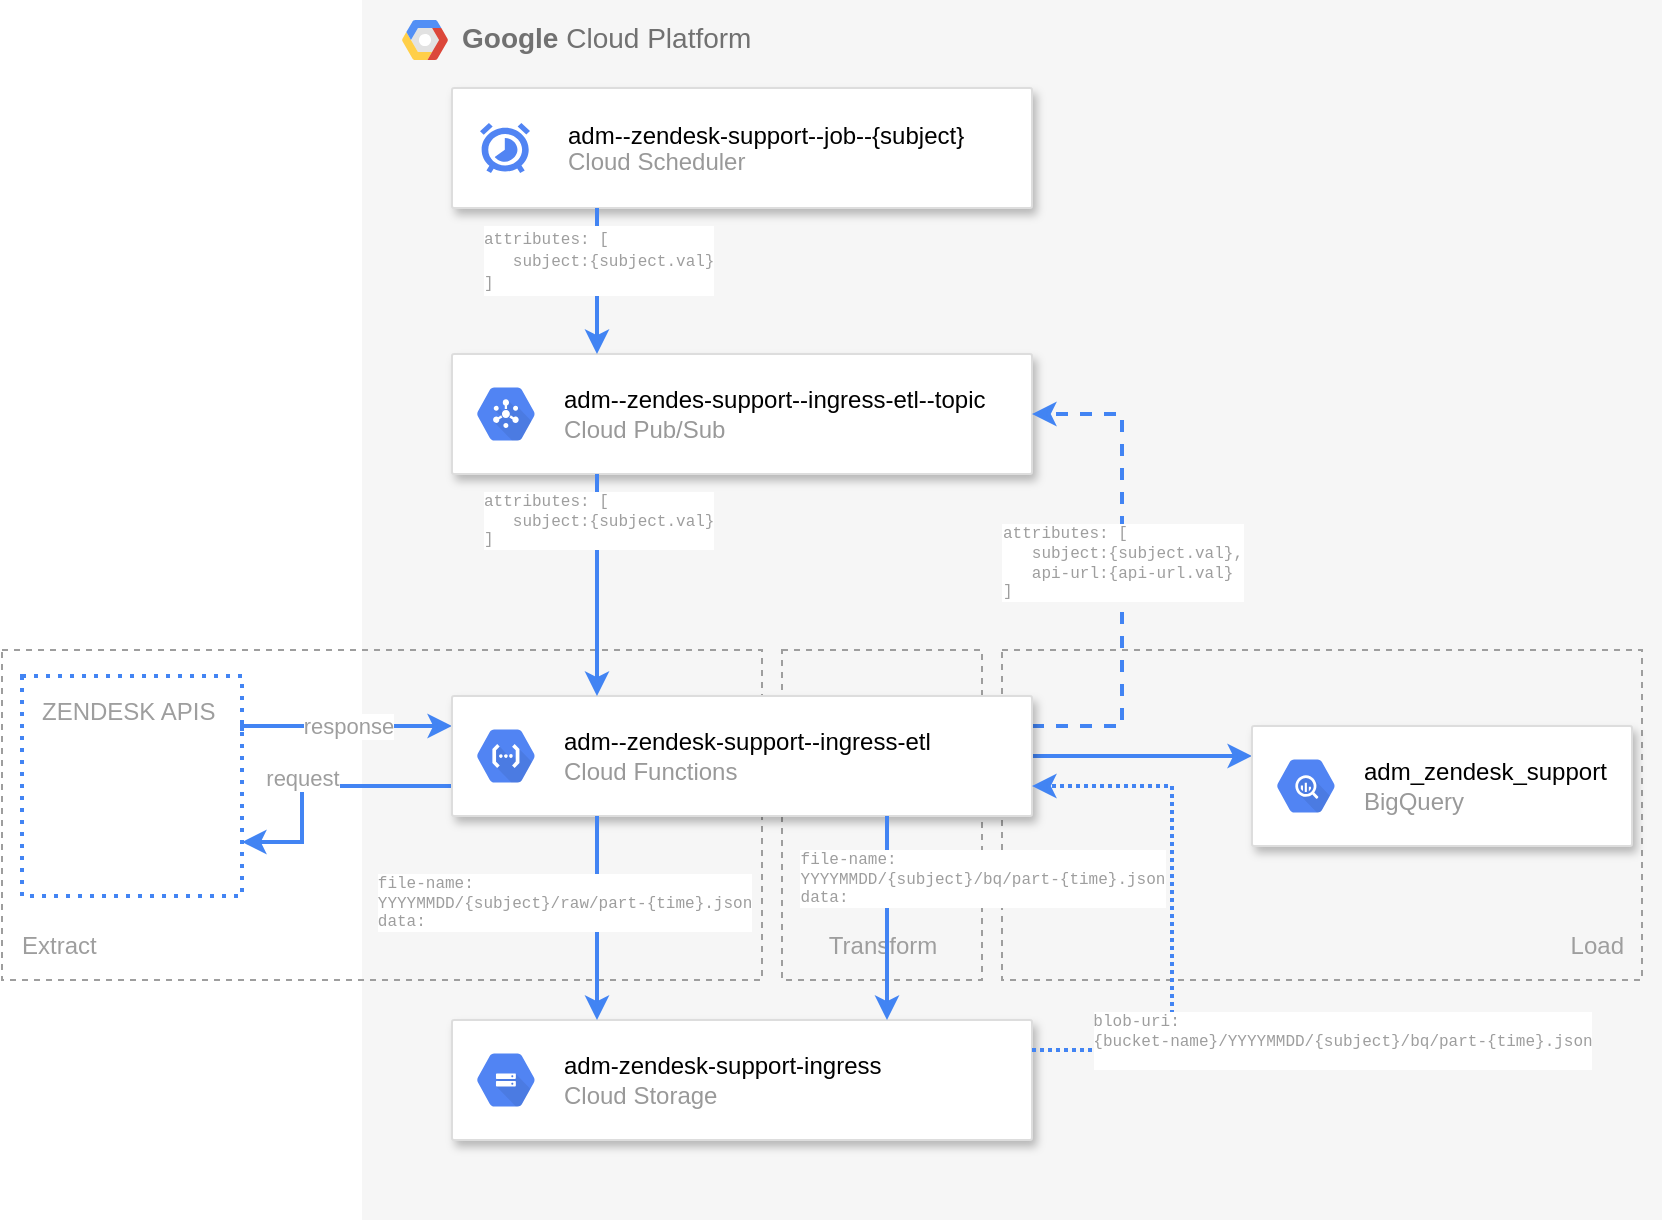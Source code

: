 <mxfile version="13.4.5" type="device" pages="2"><diagram id="Y6JYj-KcyjvKWO8DAx8X" name="infra"><mxGraphModel dx="700" dy="863" grid="1" gridSize="10" guides="1" tooltips="1" connect="1" arrows="1" fold="1" page="1" pageScale="1" pageWidth="850" pageHeight="1100" math="0" shadow="0"><root><mxCell id="BpYLHSLO18OA0jOdjE87-0"/><mxCell id="BpYLHSLO18OA0jOdjE87-1" parent="BpYLHSLO18OA0jOdjE87-0"/><mxCell id="zgk0qwzs1KP4xFR3yN3Z-55" value="&lt;b&gt;Google &lt;/b&gt;Cloud Platform" style="fillColor=#F6F6F6;strokeColor=none;shadow=0;gradientColor=none;fontSize=14;align=left;spacing=10;fontColor=#717171;9E9E9E;verticalAlign=top;spacingTop=-4;fontStyle=0;spacingLeft=40;html=1;" parent="BpYLHSLO18OA0jOdjE87-1" vertex="1"><mxGeometry x="1040" y="310" width="650" height="610" as="geometry"/></mxCell><mxCell id="zgk0qwzs1KP4xFR3yN3Z-56" value="" style="shape=mxgraph.gcp2.google_cloud_platform;fillColor=#F6F6F6;strokeColor=none;shadow=0;gradientColor=none;" parent="zgk0qwzs1KP4xFR3yN3Z-55" vertex="1"><mxGeometry width="23" height="20" relative="1" as="geometry"><mxPoint x="20" y="10" as="offset"/></mxGeometry></mxCell><mxCell id="zgk0qwzs1KP4xFR3yN3Z-58" value="&lt;font&gt;Transform&lt;/font&gt;" style="rounded=1;absoluteArcSize=1;arcSize=0;html=1;shadow=0;dashed=1;fontSize=12;align=center;verticalAlign=bottom;spacing=10;spacingTop=-4;strokeWidth=1;fillColor=none;labelPosition=center;verticalLabelPosition=middle;fontColor=#9E9E9E;strokeColor=#9E9E9E;" parent="zgk0qwzs1KP4xFR3yN3Z-55" vertex="1"><mxGeometry x="210" y="325" width="100" height="165" as="geometry"/></mxCell><mxCell id="zgk0qwzs1KP4xFR3yN3Z-59" value="&lt;font color=&quot;#9e9e9e&quot;&gt;Load&lt;/font&gt;" style="rounded=1;absoluteArcSize=1;arcSize=0;html=1;shadow=0;dashed=1;fontSize=12;align=right;verticalAlign=bottom;spacing=10;spacingTop=-4;strokeWidth=1;fillColor=none;labelPosition=center;verticalLabelPosition=middle;strokeColor=#9E9E9E;" parent="zgk0qwzs1KP4xFR3yN3Z-55" vertex="1"><mxGeometry x="320" y="325" width="320" height="165" as="geometry"/></mxCell><mxCell id="zgk0qwzs1KP4xFR3yN3Z-57" value="&lt;font color=&quot;#9e9e9e&quot;&gt;Extract&lt;/font&gt;" style="rounded=1;absoluteArcSize=1;arcSize=0;html=1;shadow=0;dashed=1;fontSize=12;align=left;verticalAlign=bottom;spacing=10;spacingTop=-4;strokeWidth=1;fillColor=none;labelPosition=center;verticalLabelPosition=middle;strokeColor=#9E9E9E;" parent="BpYLHSLO18OA0jOdjE87-1" vertex="1"><mxGeometry x="860" y="635" width="380" height="165" as="geometry"/></mxCell><mxCell id="zgk0qwzs1KP4xFR3yN3Z-48" value="ZENDESK APIS" style="rounded=1;absoluteArcSize=1;arcSize=0;html=1;strokeColor=#4284F3;gradientColor=none;shadow=0;dashed=1;fontSize=12;fontColor=#9E9E9E;align=left;verticalAlign=top;spacing=10;spacingTop=-4;fillColor=none;dashPattern=1 2;strokeWidth=2;" parent="BpYLHSLO18OA0jOdjE87-1" vertex="1"><mxGeometry x="870" y="648" width="110" height="110" as="geometry"/></mxCell><mxCell id="zgk0qwzs1KP4xFR3yN3Z-49" value="" style="shape=image;imageAspect=0;aspect=fixed;verticalLabelPosition=bottom;verticalAlign=top;image=https://cdn4.iconfinder.com/data/icons/logos-brands-5/24/zendesk-512.png;" parent="BpYLHSLO18OA0jOdjE87-1" vertex="1"><mxGeometry x="890" y="679" width="70" height="70" as="geometry"/></mxCell><mxCell id="zgk0qwzs1KP4xFR3yN3Z-51" style="edgeStyle=orthogonalEdgeStyle;rounded=0;orthogonalLoop=1;jettySize=auto;html=1;strokeColor=#4284F3;strokeWidth=2;fontColor=#9E9E9E;exitX=0;exitY=0.75;exitDx=0;exitDy=0;" parent="BpYLHSLO18OA0jOdjE87-1" source="zgk0qwzs1KP4xFR3yN3Z-21" target="zgk0qwzs1KP4xFR3yN3Z-48" edge="1"><mxGeometry relative="1" as="geometry"><mxPoint x="485" y="227" as="sourcePoint"/><mxPoint x="377" y="227.5" as="targetPoint"/><Array as="points"><mxPoint x="1010" y="703"/><mxPoint x="1010" y="731"/></Array></mxGeometry></mxCell><mxCell id="zgk0qwzs1KP4xFR3yN3Z-52" value="request" style="edgeLabel;html=1;align=center;verticalAlign=middle;resizable=0;points=[];fontColor=#9E9E9E;" parent="zgk0qwzs1KP4xFR3yN3Z-51" vertex="1" connectable="0"><mxGeometry x="0.323" y="-1" relative="1" as="geometry"><mxPoint x="1" y="-16.83" as="offset"/></mxGeometry></mxCell><mxCell id="zgk0qwzs1KP4xFR3yN3Z-53" style="edgeStyle=orthogonalEdgeStyle;rounded=0;orthogonalLoop=1;jettySize=auto;html=1;entryX=0;entryY=0.25;entryDx=0;entryDy=0;strokeColor=#4284F3;strokeWidth=2;fontColor=#9E9E9E;exitX=1;exitY=0.25;exitDx=0;exitDy=0;" parent="BpYLHSLO18OA0jOdjE87-1" source="zgk0qwzs1KP4xFR3yN3Z-48" target="zgk0qwzs1KP4xFR3yN3Z-21" edge="1"><mxGeometry relative="1" as="geometry"><mxPoint x="965" y="570" as="sourcePoint"/><mxPoint x="925" y="740.5" as="targetPoint"/><Array as="points"><mxPoint x="980" y="673"/></Array></mxGeometry></mxCell><mxCell id="zgk0qwzs1KP4xFR3yN3Z-54" value="response" style="edgeLabel;html=1;align=center;verticalAlign=middle;resizable=0;points=[];fontColor=#9E9E9E;" parent="zgk0qwzs1KP4xFR3yN3Z-53" vertex="1" connectable="0"><mxGeometry x="0.323" y="-1" relative="1" as="geometry"><mxPoint x="-15.5" y="-1" as="offset"/></mxGeometry></mxCell><mxCell id="zgk0qwzs1KP4xFR3yN3Z-12" value="" style="strokeColor=#dddddd;shadow=1;strokeWidth=1;rounded=1;absoluteArcSize=1;arcSize=2;align=left;" parent="BpYLHSLO18OA0jOdjE87-1" vertex="1"><mxGeometry x="1085" y="487" width="290" height="60" as="geometry"/></mxCell><mxCell id="zgk0qwzs1KP4xFR3yN3Z-13" value="&lt;font color=&quot;#000000&quot;&gt;adm--zendes-support--&lt;/font&gt;&lt;font color=&quot;#000000&quot;&gt;ingress-etl--&lt;/font&gt;&lt;font color=&quot;#000000&quot;&gt;topic&lt;/font&gt;&lt;br&gt;Cloud Pub/Sub" style="dashed=0;connectable=0;html=1;fillColor=#5184F3;strokeColor=none;shape=mxgraph.gcp2.hexIcon;prIcon=cloud_pubsub;part=1;labelPosition=right;verticalLabelPosition=middle;align=left;verticalAlign=middle;spacingLeft=5;fontColor=#999999;fontSize=12;" parent="zgk0qwzs1KP4xFR3yN3Z-12" vertex="1"><mxGeometry y="0.5" width="44" height="39" relative="1" as="geometry"><mxPoint x="5" y="-19.5" as="offset"/></mxGeometry></mxCell><mxCell id="zgk0qwzs1KP4xFR3yN3Z-14" value="" style="strokeColor=#dddddd;shadow=1;strokeWidth=1;rounded=1;absoluteArcSize=1;arcSize=2;align=left;" parent="BpYLHSLO18OA0jOdjE87-1" vertex="1"><mxGeometry x="1085" y="354" width="290" height="60" as="geometry"/></mxCell><mxCell id="zgk0qwzs1KP4xFR3yN3Z-0" value="" style="html=1;fillColor=#5184F3;strokeColor=none;verticalAlign=top;labelPosition=center;verticalLabelPosition=bottom;align=center;fontSize=11;fontStyle=1;fontColor=#999999;shape=mxgraph.gcp2.cloud_scheduler" parent="BpYLHSLO18OA0jOdjE87-1" vertex="1"><mxGeometry x="1099" y="371.5" width="25" height="25" as="geometry"/></mxCell><mxCell id="zgk0qwzs1KP4xFR3yN3Z-4" value="adm--zendesk-support--job--{subject}" style="text;whiteSpace=wrap;html=1;labelPosition=center;verticalLabelPosition=middle;align=left;verticalAlign=middle;" parent="BpYLHSLO18OA0jOdjE87-1" vertex="1"><mxGeometry x="1141" y="371.5" width="214" height="12" as="geometry"/></mxCell><mxCell id="zgk0qwzs1KP4xFR3yN3Z-5" value="&lt;span style=&quot;color: rgb(153, 153, 153); font-family: helvetica; font-size: 12px; font-style: normal; font-weight: 400; letter-spacing: normal; text-indent: 0px; text-transform: none; word-spacing: 0px; display: inline; float: none;&quot;&gt;Cloud Scheduler&lt;/span&gt;" style="text;whiteSpace=wrap;html=1;align=left;labelPosition=center;verticalLabelPosition=middle;verticalAlign=middle;horizontal=1;" parent="BpYLHSLO18OA0jOdjE87-1" vertex="1"><mxGeometry x="1141" y="384.5" width="150" height="12" as="geometry"/></mxCell><mxCell id="zgk0qwzs1KP4xFR3yN3Z-40" style="edgeStyle=orthogonalEdgeStyle;rounded=0;orthogonalLoop=1;jettySize=auto;html=1;entryX=0;entryY=0.25;entryDx=0;entryDy=0;strokeWidth=2;strokeColor=#4284F3;" parent="BpYLHSLO18OA0jOdjE87-1" source="zgk0qwzs1KP4xFR3yN3Z-21" target="zgk0qwzs1KP4xFR3yN3Z-24" edge="1"><mxGeometry relative="1" as="geometry"/></mxCell><mxCell id="zgk0qwzs1KP4xFR3yN3Z-45" style="edgeStyle=orthogonalEdgeStyle;rounded=0;orthogonalLoop=1;jettySize=auto;html=1;exitX=1;exitY=0.25;exitDx=0;exitDy=0;entryX=1;entryY=0.5;entryDx=0;entryDy=0;dashed=1;strokeColor=#4284F3;strokeWidth=2;" parent="BpYLHSLO18OA0jOdjE87-1" source="zgk0qwzs1KP4xFR3yN3Z-21" target="zgk0qwzs1KP4xFR3yN3Z-12" edge="1"><mxGeometry relative="1" as="geometry"><Array as="points"><mxPoint x="1420" y="673"/><mxPoint x="1420" y="517"/></Array></mxGeometry></mxCell><mxCell id="zgk0qwzs1KP4xFR3yN3Z-47" value="&lt;div style=&quot;color: rgb(158 , 158 , 158) ; font-size: 8px ; text-align: left&quot;&gt;&lt;span style=&quot;font-family: &amp;#34;courier new&amp;#34;&quot;&gt;attributes: [&lt;/span&gt;&lt;br style=&quot;font-family: &amp;#34;courier new&amp;#34;&quot;&gt;&lt;div style=&quot;font-family: &amp;#34;courier new&amp;#34;&quot;&gt;&amp;nbsp; &amp;nbsp;subject:{subject.val},&lt;/div&gt;&lt;div style=&quot;font-family: &amp;#34;courier new&amp;#34;&quot;&gt;&amp;nbsp; &amp;nbsp;api-url:{api-url.val}&lt;/div&gt;&lt;div style=&quot;font-family: &amp;#34;courier new&amp;#34;&quot;&gt;]&lt;br&gt;&lt;/div&gt;&lt;/div&gt;" style="edgeLabel;html=1;align=center;verticalAlign=middle;resizable=0;points=[];" parent="zgk0qwzs1KP4xFR3yN3Z-45" vertex="1" connectable="0"><mxGeometry x="-0.239" y="38" relative="1" as="geometry"><mxPoint x="38" y="-33.29" as="offset"/></mxGeometry></mxCell><mxCell id="zgk0qwzs1KP4xFR3yN3Z-21" value="" style="strokeColor=#dddddd;shadow=1;strokeWidth=1;rounded=1;absoluteArcSize=1;arcSize=2;" parent="BpYLHSLO18OA0jOdjE87-1" vertex="1"><mxGeometry x="1085" y="658" width="290" height="60" as="geometry"/></mxCell><mxCell id="zgk0qwzs1KP4xFR3yN3Z-22" value="&lt;font color=&quot;#000000&quot;&gt;adm--zendesk-support--ingress-etl&lt;/font&gt;&lt;br&gt;Cloud Functions" style="dashed=0;connectable=0;html=1;fillColor=#5184F3;strokeColor=none;shape=mxgraph.gcp2.hexIcon;prIcon=cloud_functions;part=1;labelPosition=right;verticalLabelPosition=middle;align=left;verticalAlign=middle;spacingLeft=5;fontColor=#999999;fontSize=12;" parent="zgk0qwzs1KP4xFR3yN3Z-21" vertex="1"><mxGeometry y="0.5" width="44" height="39" relative="1" as="geometry"><mxPoint x="5" y="-19.5" as="offset"/></mxGeometry></mxCell><mxCell id="zgk0qwzs1KP4xFR3yN3Z-24" value="" style="strokeColor=#dddddd;shadow=1;strokeWidth=1;rounded=1;absoluteArcSize=1;arcSize=2;align=left;" parent="BpYLHSLO18OA0jOdjE87-1" vertex="1"><mxGeometry x="1485" y="673" width="190" height="60" as="geometry"/></mxCell><mxCell id="zgk0qwzs1KP4xFR3yN3Z-25" value="&lt;font color=&quot;#000000&quot;&gt;adm_zendesk_support&lt;/font&gt;&lt;br&gt;BigQuery" style="dashed=0;connectable=0;html=1;fillColor=#5184F3;strokeColor=none;shape=mxgraph.gcp2.hexIcon;prIcon=bigquery;part=1;labelPosition=right;verticalLabelPosition=middle;align=left;verticalAlign=middle;spacingLeft=5;fontColor=#999999;fontSize=12;" parent="zgk0qwzs1KP4xFR3yN3Z-24" vertex="1"><mxGeometry y="0.5" width="44" height="39" relative="1" as="geometry"><mxPoint x="5" y="-19.5" as="offset"/></mxGeometry></mxCell><mxCell id="zgk0qwzs1KP4xFR3yN3Z-26" style="edgeStyle=orthogonalEdgeStyle;rounded=0;orthogonalLoop=1;jettySize=auto;html=1;strokeColor=#4284F3;strokeWidth=2;fontColor=#9E9E9E;exitX=0.25;exitY=1;exitDx=0;exitDy=0;entryX=0.25;entryY=0;entryDx=0;entryDy=0;" parent="BpYLHSLO18OA0jOdjE87-1" source="zgk0qwzs1KP4xFR3yN3Z-14" target="zgk0qwzs1KP4xFR3yN3Z-12" edge="1"><mxGeometry relative="1" as="geometry"><mxPoint x="1267" y="165" as="sourcePoint"/><mxPoint x="1195" y="290" as="targetPoint"/></mxGeometry></mxCell><mxCell id="zgk0qwzs1KP4xFR3yN3Z-27" value="&lt;font style=&quot;font-size: 8px&quot;&gt;attributes: [&lt;br&gt;&lt;/font&gt;&lt;div style=&quot;font-size: 8px&quot;&gt;&lt;font style=&quot;font-size: 8px&quot;&gt;&amp;nbsp; &amp;nbsp;subject:{subject.val}&lt;/font&gt;&lt;/div&gt;&lt;font style=&quot;font-size: 8px&quot;&gt;]&lt;/font&gt;" style="edgeLabel;html=1;align=left;verticalAlign=middle;resizable=0;points=[];fontColor=#9E9E9E;fontFamily=Courier New;" parent="zgk0qwzs1KP4xFR3yN3Z-26" vertex="1" connectable="0"><mxGeometry x="0.332" y="2" relative="1" as="geometry"><mxPoint x="-60.5" y="-22.33" as="offset"/></mxGeometry></mxCell><mxCell id="zgk0qwzs1KP4xFR3yN3Z-28" style="edgeStyle=orthogonalEdgeStyle;rounded=0;orthogonalLoop=1;jettySize=auto;html=1;strokeColor=#4284F3;strokeWidth=2;fontColor=#9E9E9E;exitX=0.25;exitY=1;exitDx=0;exitDy=0;entryX=0.25;entryY=0;entryDx=0;entryDy=0;" parent="BpYLHSLO18OA0jOdjE87-1" source="zgk0qwzs1KP4xFR3yN3Z-12" target="zgk0qwzs1KP4xFR3yN3Z-21" edge="1"><mxGeometry relative="1" as="geometry"><mxPoint x="1167.5" y="465" as="sourcePoint"/><mxPoint x="1167.5" y="525" as="targetPoint"/><Array as="points"><mxPoint x="1158" y="585"/><mxPoint x="1158" y="585"/></Array></mxGeometry></mxCell><mxCell id="zgk0qwzs1KP4xFR3yN3Z-29" value="&lt;span style=&quot;font-family: &amp;#34;courier new&amp;#34; ; font-size: 8px&quot;&gt;attributes: [&lt;/span&gt;&lt;br style=&quot;font-family: &amp;#34;courier new&amp;#34; ; font-size: 8px&quot;&gt;&lt;div style=&quot;font-family: &amp;#34;courier new&amp;#34; ; font-size: 8px&quot;&gt;&amp;nbsp; &amp;nbsp;subject:{subject.val}&lt;/div&gt;&lt;span style=&quot;font-family: &amp;#34;courier new&amp;#34; ; font-size: 8px&quot;&gt;]&lt;/span&gt;" style="edgeLabel;html=1;align=left;verticalAlign=middle;resizable=0;points=[];fontColor=#9E9E9E;fontSize=8;" parent="zgk0qwzs1KP4xFR3yN3Z-28" vertex="1" connectable="0"><mxGeometry x="0.332" y="2" relative="1" as="geometry"><mxPoint x="-60.5" y="-51.17" as="offset"/></mxGeometry></mxCell><mxCell id="zgk0qwzs1KP4xFR3yN3Z-30" value="" style="strokeColor=#dddddd;shadow=1;strokeWidth=1;rounded=1;absoluteArcSize=1;arcSize=2;align=left;" parent="BpYLHSLO18OA0jOdjE87-1" vertex="1"><mxGeometry x="1085" y="820" width="290" height="60" as="geometry"/></mxCell><mxCell id="zgk0qwzs1KP4xFR3yN3Z-31" value="&lt;font color=&quot;#000000&quot;&gt;adm-zendesk-support-ingress&lt;/font&gt;&lt;br&gt;Cloud Storage" style="dashed=0;connectable=0;html=1;fillColor=#5184F3;strokeColor=none;shape=mxgraph.gcp2.hexIcon;prIcon=cloud_storage;part=1;labelPosition=right;verticalLabelPosition=middle;align=left;verticalAlign=middle;spacingLeft=5;fontColor=#999999;fontSize=12;" parent="zgk0qwzs1KP4xFR3yN3Z-30" vertex="1"><mxGeometry y="0.5" width="44" height="39" relative="1" as="geometry"><mxPoint x="5" y="-19.5" as="offset"/></mxGeometry></mxCell><mxCell id="zgk0qwzs1KP4xFR3yN3Z-33" style="edgeStyle=orthogonalEdgeStyle;rounded=0;orthogonalLoop=1;jettySize=auto;html=1;strokeColor=#4284F3;strokeWidth=2;fontColor=#9E9E9E;exitX=0.25;exitY=1;exitDx=0;exitDy=0;entryX=0.25;entryY=0;entryDx=0;entryDy=0;" parent="BpYLHSLO18OA0jOdjE87-1" source="zgk0qwzs1KP4xFR3yN3Z-21" target="zgk0qwzs1KP4xFR3yN3Z-30" edge="1"><mxGeometry relative="1" as="geometry"><mxPoint x="1167.5" y="738" as="sourcePoint"/><mxPoint x="1167.5" y="788" as="targetPoint"/><Array as="points"><mxPoint x="1158" y="738"/><mxPoint x="1158" y="738"/></Array></mxGeometry></mxCell><mxCell id="zgk0qwzs1KP4xFR3yN3Z-34" value="&lt;div style=&quot;text-align: left ; font-size: 8px&quot;&gt;&lt;font face=&quot;courier new&quot; style=&quot;font-size: 8px&quot;&gt;file-name:&amp;nbsp;&lt;/font&gt;&lt;/div&gt;&lt;div style=&quot;text-align: left ; font-size: 8px&quot;&gt;&lt;font face=&quot;courier new&quot; style=&quot;font-size: 8px&quot;&gt;YYYYMMDD/{subject}/raw/part-{time}.json&lt;br style=&quot;font-size: 8px&quot;&gt;data:&lt;/font&gt;&lt;/div&gt;" style="edgeLabel;html=1;align=center;verticalAlign=middle;resizable=0;points=[];fontColor=#9E9E9E;fontSize=8;" parent="zgk0qwzs1KP4xFR3yN3Z-33" vertex="1" connectable="0"><mxGeometry x="0.332" y="2" relative="1" as="geometry"><mxPoint x="-18.51" y="-24.86" as="offset"/></mxGeometry></mxCell><mxCell id="zgk0qwzs1KP4xFR3yN3Z-35" style="edgeStyle=orthogonalEdgeStyle;rounded=0;orthogonalLoop=1;jettySize=auto;html=1;strokeColor=#4284F3;strokeWidth=2;fontColor=#9E9E9E;exitX=0.75;exitY=1;exitDx=0;exitDy=0;entryX=0.75;entryY=0;entryDx=0;entryDy=0;" parent="BpYLHSLO18OA0jOdjE87-1" source="zgk0qwzs1KP4xFR3yN3Z-21" target="zgk0qwzs1KP4xFR3yN3Z-30" edge="1"><mxGeometry relative="1" as="geometry"><mxPoint x="1167.5" y="728" as="sourcePoint"/><mxPoint x="1167.5" y="798" as="targetPoint"/><Array as="points"><mxPoint x="1303" y="748"/><mxPoint x="1303" y="748"/></Array></mxGeometry></mxCell><mxCell id="zgk0qwzs1KP4xFR3yN3Z-36" value="&lt;div style=&quot;font-size: 8px ; text-align: left&quot;&gt;&lt;font face=&quot;courier new&quot;&gt;file-name:&amp;nbsp;&lt;/font&gt;&lt;/div&gt;&lt;div style=&quot;font-size: 8px ; text-align: left&quot;&gt;&lt;font face=&quot;courier new&quot;&gt;YYYYMMDD/{subject}/bq/part-{&lt;/font&gt;&lt;span style=&quot;font-family: &amp;#34;courier new&amp;#34;&quot;&gt;time&lt;/span&gt;&lt;font face=&quot;courier new&quot;&gt;}.json&lt;br&gt;data:&lt;/font&gt;&lt;/div&gt;" style="edgeLabel;html=1;align=center;verticalAlign=middle;resizable=0;points=[];fontColor=#9E9E9E;" parent="zgk0qwzs1KP4xFR3yN3Z-35" vertex="1" connectable="0"><mxGeometry x="0.332" y="2" relative="1" as="geometry"><mxPoint x="45.5" y="-37.33" as="offset"/></mxGeometry></mxCell><mxCell id="zgk0qwzs1KP4xFR3yN3Z-38" style="edgeStyle=orthogonalEdgeStyle;rounded=0;orthogonalLoop=1;jettySize=auto;html=1;strokeColor=#4284F3;strokeWidth=2;fontColor=#9E9E9E;exitX=1;exitY=0.25;exitDx=0;exitDy=0;entryX=1;entryY=0.75;entryDx=0;entryDy=0;dashed=1;dashPattern=1 1;" parent="BpYLHSLO18OA0jOdjE87-1" source="zgk0qwzs1KP4xFR3yN3Z-30" target="zgk0qwzs1KP4xFR3yN3Z-21" edge="1"><mxGeometry relative="1" as="geometry"><mxPoint x="1312.5" y="728" as="sourcePoint"/><mxPoint x="1312.5" y="798" as="targetPoint"/><Array as="points"><mxPoint x="1445" y="835"/><mxPoint x="1445" y="703"/></Array></mxGeometry></mxCell><mxCell id="zgk0qwzs1KP4xFR3yN3Z-39" value="&lt;div style=&quot;font-size: 8px ; text-align: left&quot;&gt;&lt;font face=&quot;courier new&quot;&gt;blob-uri:&amp;nbsp;&lt;/font&gt;&lt;/div&gt;&lt;div style=&quot;font-size: 8px ; text-align: left&quot;&gt;&lt;font face=&quot;courier new&quot;&gt;{bucket-name}/YYYYMMDD/{subject}/bq/part-{&lt;/font&gt;&lt;span style=&quot;font-family: &amp;#34;courier new&amp;#34;&quot;&gt;time&lt;/span&gt;&lt;font face=&quot;courier new&quot;&gt;}.json&lt;br&gt;&lt;br&gt;&lt;/font&gt;&lt;/div&gt;" style="edgeLabel;html=1;align=center;verticalAlign=middle;resizable=0;points=[];fontColor=#9E9E9E;" parent="zgk0qwzs1KP4xFR3yN3Z-38" vertex="1" connectable="0"><mxGeometry x="0.332" y="2" relative="1" as="geometry"><mxPoint x="87" y="105.83" as="offset"/></mxGeometry></mxCell></root></mxGraphModel></diagram><diagram id="FVuZC75MPBwgSCcJwdgc" name="db"><mxGraphModel dx="1886" dy="919" grid="1" gridSize="10" guides="1" tooltips="1" connect="1" arrows="1" fold="1" page="1" pageScale="1" pageWidth="827" pageHeight="1169" math="0" shadow="0"><root><mxCell id="l6afPw_tP0CsFt0xf89k-0"/><mxCell id="l6afPw_tP0CsFt0xf89k-1" parent="l6afPw_tP0CsFt0xf89k-0"/><mxCell id="vAvGV01gS5tR31u1nDKU-0" value="" style="edgeStyle=entityRelationEdgeStyle;endArrow=ERzeroToMany;startArrow=ERone;endFill=1;startFill=0;" edge="1" parent="l6afPw_tP0CsFt0xf89k-1" source="vAvGV01gS5tR31u1nDKU-99" target="vAvGV01gS5tR31u1nDKU-46"><mxGeometry width="100" height="100" relative="1" as="geometry"><mxPoint x="1000" y="-255" as="sourcePoint"/><mxPoint x="1110" y="95" as="targetPoint"/></mxGeometry></mxCell><mxCell id="vAvGV01gS5tR31u1nDKU-1" value="" style="edgeStyle=entityRelationEdgeStyle;endArrow=ERzeroToMany;startArrow=ERone;endFill=1;startFill=0;" edge="1" parent="l6afPw_tP0CsFt0xf89k-1" source="vAvGV01gS5tR31u1nDKU-63" target="vAvGV01gS5tR31u1nDKU-52"><mxGeometry width="100" height="100" relative="1" as="geometry"><mxPoint x="720" y="265" as="sourcePoint"/><mxPoint x="510" y="520" as="targetPoint"/></mxGeometry></mxCell><mxCell id="vAvGV01gS5tR31u1nDKU-2" value="" style="edgeStyle=entityRelationEdgeStyle;endArrow=ERzeroToMany;startArrow=ERone;endFill=1;startFill=0;" edge="1" parent="l6afPw_tP0CsFt0xf89k-1" source="vAvGV01gS5tR31u1nDKU-83" target="vAvGV01gS5tR31u1nDKU-39"><mxGeometry width="100" height="100" relative="1" as="geometry"><mxPoint x="310" y="445" as="sourcePoint"/><mxPoint x="370" y="530" as="targetPoint"/></mxGeometry></mxCell><mxCell id="vAvGV01gS5tR31u1nDKU-3" value="" style="edgeStyle=entityRelationEdgeStyle;endArrow=ERzeroToMany;startArrow=ERone;endFill=1;startFill=0;" edge="1" parent="l6afPw_tP0CsFt0xf89k-1" source="vAvGV01gS5tR31u1nDKU-63" target="vAvGV01gS5tR31u1nDKU-30"><mxGeometry width="100" height="100" relative="1" as="geometry"><mxPoint x="840" y="35" as="sourcePoint"/><mxPoint x="780" y="95" as="targetPoint"/></mxGeometry></mxCell><mxCell id="vAvGV01gS5tR31u1nDKU-61" value="" style="edgeStyle=entityRelationEdgeStyle;endArrow=ERzeroToMany;startArrow=ERone;endFill=1;startFill=0;" edge="1" parent="l6afPw_tP0CsFt0xf89k-1" source="vAvGV01gS5tR31u1nDKU-63" target="vAvGV01gS5tR31u1nDKU-11"><mxGeometry width="100" height="100" relative="1" as="geometry"><mxPoint x="745" y="595" as="sourcePoint"/><mxPoint x="685" y="595" as="targetPoint"/></mxGeometry></mxCell><mxCell id="vAvGV01gS5tR31u1nDKU-78" value="" style="edgeStyle=entityRelationEdgeStyle;endArrow=ERzeroToMany;startArrow=ERone;endFill=1;startFill=0;" edge="1" parent="l6afPw_tP0CsFt0xf89k-1" source="vAvGV01gS5tR31u1nDKU-63" target="vAvGV01gS5tR31u1nDKU-14"><mxGeometry width="100" height="100" relative="1" as="geometry"><mxPoint x="870" y="485" as="sourcePoint"/><mxPoint x="760" y="785.0" as="targetPoint"/></mxGeometry></mxCell><mxCell id="vAvGV01gS5tR31u1nDKU-79" value="" style="edgeStyle=entityRelationEdgeStyle;endArrow=ERzeroToMany;startArrow=ERone;endFill=1;startFill=0;" edge="1" parent="l6afPw_tP0CsFt0xf89k-1" source="vAvGV01gS5tR31u1nDKU-63" target="vAvGV01gS5tR31u1nDKU-17"><mxGeometry width="100" height="100" relative="1" as="geometry"><mxPoint x="900" y="515" as="sourcePoint"/><mxPoint x="790" y="845.0" as="targetPoint"/></mxGeometry></mxCell><mxCell id="vAvGV01gS5tR31u1nDKU-80" value="" style="edgeStyle=entityRelationEdgeStyle;endArrow=ERzeroToMany;startArrow=ERone;endFill=1;startFill=0;exitX=1;exitY=0.5;exitDx=0;exitDy=0;" edge="1" parent="l6afPw_tP0CsFt0xf89k-1" source="vAvGV01gS5tR31u1nDKU-83" target="vAvGV01gS5tR31u1nDKU-20"><mxGeometry width="100" height="100" relative="1" as="geometry"><mxPoint x="190" y="625" as="sourcePoint"/><mxPoint x="250" y="715" as="targetPoint"/></mxGeometry></mxCell><mxCell id="vAvGV01gS5tR31u1nDKU-81" value="" style="edgeStyle=entityRelationEdgeStyle;endArrow=ERzeroToMany;startArrow=ERone;endFill=1;startFill=0;" edge="1" parent="l6afPw_tP0CsFt0xf89k-1" source="vAvGV01gS5tR31u1nDKU-99" target="vAvGV01gS5tR31u1nDKU-23"><mxGeometry width="100" height="100" relative="1" as="geometry"><mxPoint x="180" y="395" as="sourcePoint"/><mxPoint x="240" y="785.0" as="targetPoint"/></mxGeometry></mxCell><mxCell id="vAvGV01gS5tR31u1nDKU-98" value="groups" style="shape=table;startSize=30;container=1;collapsible=1;childLayout=tableLayout;fixedRows=1;rowLines=0;fontStyle=1;align=center;resizeLast=1;fillColor=#dae8fc;strokeColor=#6c8ebf;" vertex="1" parent="l6afPw_tP0CsFt0xf89k-1"><mxGeometry x="40" y="10" width="200" height="160" as="geometry"/></mxCell><mxCell id="vAvGV01gS5tR31u1nDKU-99" value="" style="shape=partialRectangle;collapsible=0;dropTarget=0;pointerEvents=0;fillColor=none;points=[[0,0.5],[1,0.5]];portConstraint=eastwest;top=0;left=0;right=0;bottom=1;" vertex="1" parent="vAvGV01gS5tR31u1nDKU-98"><mxGeometry y="30" width="200" height="30" as="geometry"/></mxCell><mxCell id="vAvGV01gS5tR31u1nDKU-100" value="PK" style="shape=partialRectangle;overflow=hidden;connectable=0;fillColor=none;top=0;left=0;bottom=0;right=0;fontStyle=1;" vertex="1" parent="vAvGV01gS5tR31u1nDKU-99"><mxGeometry width="30" height="30" as="geometry"/></mxCell><mxCell id="vAvGV01gS5tR31u1nDKU-101" value="id integer " style="shape=partialRectangle;overflow=hidden;connectable=0;fillColor=none;top=0;left=0;bottom=0;right=0;align=left;spacingLeft=6;fontStyle=5;" vertex="1" parent="vAvGV01gS5tR31u1nDKU-99"><mxGeometry x="30" width="170" height="30" as="geometry"/></mxCell><mxCell id="vAvGV01gS5tR31u1nDKU-102" value="" style="shape=partialRectangle;collapsible=0;dropTarget=0;pointerEvents=0;fillColor=none;points=[[0,0.5],[1,0.5]];portConstraint=eastwest;top=0;left=0;right=0;bottom=0;" vertex="1" parent="vAvGV01gS5tR31u1nDKU-98"><mxGeometry y="60" width="200" height="30" as="geometry"/></mxCell><mxCell id="vAvGV01gS5tR31u1nDKU-103" value="" style="shape=partialRectangle;overflow=hidden;connectable=0;fillColor=none;top=0;left=0;bottom=0;right=0;" vertex="1" parent="vAvGV01gS5tR31u1nDKU-102"><mxGeometry width="30" height="30" as="geometry"/></mxCell><mxCell id="vAvGV01gS5tR31u1nDKU-104" value="url string" style="shape=partialRectangle;overflow=hidden;connectable=0;fillColor=none;top=0;left=0;bottom=0;right=0;align=left;spacingLeft=6;" vertex="1" parent="vAvGV01gS5tR31u1nDKU-102"><mxGeometry x="30" width="170" height="30" as="geometry"/></mxCell><mxCell id="vAvGV01gS5tR31u1nDKU-105" style="shape=partialRectangle;collapsible=0;dropTarget=0;pointerEvents=0;fillColor=none;points=[[0,0.5],[1,0.5]];portConstraint=eastwest;top=0;left=0;right=0;bottom=0;" vertex="1" parent="vAvGV01gS5tR31u1nDKU-98"><mxGeometry y="90" width="200" height="30" as="geometry"/></mxCell><mxCell id="vAvGV01gS5tR31u1nDKU-106" style="shape=partialRectangle;overflow=hidden;connectable=0;fillColor=none;top=0;left=0;bottom=0;right=0;" vertex="1" parent="vAvGV01gS5tR31u1nDKU-105"><mxGeometry width="30" height="30" as="geometry"/></mxCell><mxCell id="vAvGV01gS5tR31u1nDKU-107" value="name string" style="shape=partialRectangle;overflow=hidden;connectable=0;fillColor=none;top=0;left=0;bottom=0;right=0;align=left;spacingLeft=6;" vertex="1" parent="vAvGV01gS5tR31u1nDKU-105"><mxGeometry x="30" width="170" height="30" as="geometry"/></mxCell><mxCell id="vAvGV01gS5tR31u1nDKU-108" style="shape=partialRectangle;collapsible=0;dropTarget=0;pointerEvents=0;fillColor=none;points=[[0,0.5],[1,0.5]];portConstraint=eastwest;top=0;left=0;right=0;bottom=0;" vertex="1" parent="vAvGV01gS5tR31u1nDKU-98"><mxGeometry y="120" width="200" height="30" as="geometry"/></mxCell><mxCell id="vAvGV01gS5tR31u1nDKU-109" style="shape=partialRectangle;overflow=hidden;connectable=0;fillColor=none;top=0;left=0;bottom=0;right=0;" vertex="1" parent="vAvGV01gS5tR31u1nDKU-108"><mxGeometry width="30" height="30" as="geometry"/></mxCell><mxCell id="vAvGV01gS5tR31u1nDKU-110" value="..." style="shape=partialRectangle;overflow=hidden;connectable=0;fillColor=none;top=0;left=0;bottom=0;right=0;align=left;spacingLeft=6;" vertex="1" parent="vAvGV01gS5tR31u1nDKU-108"><mxGeometry x="30" width="170" height="30" as="geometry"/></mxCell><mxCell id="vAvGV01gS5tR31u1nDKU-45" value="group_memberships" style="shape=table;startSize=30;container=1;collapsible=1;childLayout=tableLayout;fixedRows=1;rowLines=0;fontStyle=1;align=center;resizeLast=1;fillColor=#dae8fc;strokeColor=#6c8ebf;" vertex="1" parent="l6afPw_tP0CsFt0xf89k-1"><mxGeometry x="300" y="10" width="200" height="190" as="geometry"/></mxCell><mxCell id="vAvGV01gS5tR31u1nDKU-46" value="" style="shape=partialRectangle;collapsible=0;dropTarget=0;pointerEvents=0;fillColor=none;points=[[0,0.5],[1,0.5]];portConstraint=eastwest;top=0;left=0;right=0;bottom=1;" vertex="1" parent="vAvGV01gS5tR31u1nDKU-45"><mxGeometry y="30" width="200" height="30" as="geometry"/></mxCell><mxCell id="vAvGV01gS5tR31u1nDKU-47" value="PK" style="shape=partialRectangle;overflow=hidden;connectable=0;fillColor=none;top=0;left=0;bottom=0;right=0;fontStyle=1;" vertex="1" parent="vAvGV01gS5tR31u1nDKU-46"><mxGeometry width="30" height="30" as="geometry"/></mxCell><mxCell id="vAvGV01gS5tR31u1nDKU-48" value="id integer" style="shape=partialRectangle;overflow=hidden;connectable=0;fillColor=none;top=0;left=0;bottom=0;right=0;align=left;spacingLeft=6;fontStyle=5;" vertex="1" parent="vAvGV01gS5tR31u1nDKU-46"><mxGeometry x="30" width="170" height="30" as="geometry"/></mxCell><mxCell id="vAvGV01gS5tR31u1nDKU-49" value="" style="shape=partialRectangle;collapsible=0;dropTarget=0;pointerEvents=0;fillColor=none;points=[[0,0.5],[1,0.5]];portConstraint=eastwest;top=0;left=0;right=0;bottom=0;" vertex="1" parent="vAvGV01gS5tR31u1nDKU-45"><mxGeometry y="60" width="200" height="30" as="geometry"/></mxCell><mxCell id="vAvGV01gS5tR31u1nDKU-50" value="" style="shape=partialRectangle;overflow=hidden;connectable=0;fillColor=none;top=0;left=0;bottom=0;right=0;" vertex="1" parent="vAvGV01gS5tR31u1nDKU-49"><mxGeometry width="30" height="30" as="geometry"/></mxCell><mxCell id="vAvGV01gS5tR31u1nDKU-51" value="url string" style="shape=partialRectangle;overflow=hidden;connectable=0;fillColor=none;top=0;left=0;bottom=0;right=0;align=left;spacingLeft=6;" vertex="1" parent="vAvGV01gS5tR31u1nDKU-49"><mxGeometry x="30" width="170" height="30" as="geometry"/></mxCell><mxCell id="vAvGV01gS5tR31u1nDKU-52" value="" style="shape=partialRectangle;collapsible=0;dropTarget=0;pointerEvents=0;fillColor=none;points=[[0,0.5],[1,0.5]];portConstraint=eastwest;top=0;left=0;right=0;bottom=0;" vertex="1" parent="vAvGV01gS5tR31u1nDKU-45"><mxGeometry y="90" width="200" height="30" as="geometry"/></mxCell><mxCell id="vAvGV01gS5tR31u1nDKU-53" value="FK" style="shape=partialRectangle;overflow=hidden;connectable=0;fillColor=none;top=0;left=0;bottom=0;right=0;" vertex="1" parent="vAvGV01gS5tR31u1nDKU-52"><mxGeometry width="30" height="30" as="geometry"/></mxCell><mxCell id="vAvGV01gS5tR31u1nDKU-54" value="user_id integer" style="shape=partialRectangle;overflow=hidden;connectable=0;fillColor=none;top=0;left=0;bottom=0;right=0;align=left;spacingLeft=6;" vertex="1" parent="vAvGV01gS5tR31u1nDKU-52"><mxGeometry x="30" width="170" height="30" as="geometry"/></mxCell><mxCell id="vAvGV01gS5tR31u1nDKU-55" style="shape=partialRectangle;collapsible=0;dropTarget=0;pointerEvents=0;fillColor=none;points=[[0,0.5],[1,0.5]];portConstraint=eastwest;top=0;left=0;right=0;bottom=0;" vertex="1" parent="vAvGV01gS5tR31u1nDKU-45"><mxGeometry y="120" width="200" height="30" as="geometry"/></mxCell><mxCell id="vAvGV01gS5tR31u1nDKU-56" value="FK" style="shape=partialRectangle;overflow=hidden;connectable=0;fillColor=none;top=0;left=0;bottom=0;right=0;" vertex="1" parent="vAvGV01gS5tR31u1nDKU-55"><mxGeometry width="30" height="30" as="geometry"/></mxCell><mxCell id="vAvGV01gS5tR31u1nDKU-57" value="group_id integer" style="shape=partialRectangle;overflow=hidden;connectable=0;fillColor=none;top=0;left=0;bottom=0;right=0;align=left;spacingLeft=6;" vertex="1" parent="vAvGV01gS5tR31u1nDKU-55"><mxGeometry x="30" width="170" height="30" as="geometry"/></mxCell><mxCell id="vAvGV01gS5tR31u1nDKU-58" style="shape=partialRectangle;collapsible=0;dropTarget=0;pointerEvents=0;fillColor=none;points=[[0,0.5],[1,0.5]];portConstraint=eastwest;top=0;left=0;right=0;bottom=0;" vertex="1" parent="vAvGV01gS5tR31u1nDKU-45"><mxGeometry y="150" width="200" height="30" as="geometry"/></mxCell><mxCell id="vAvGV01gS5tR31u1nDKU-59" style="shape=partialRectangle;overflow=hidden;connectable=0;fillColor=none;top=0;left=0;bottom=0;right=0;" vertex="1" parent="vAvGV01gS5tR31u1nDKU-58"><mxGeometry width="30" height="30" as="geometry"/></mxCell><mxCell id="vAvGV01gS5tR31u1nDKU-60" value="..." style="shape=partialRectangle;overflow=hidden;connectable=0;fillColor=none;top=0;left=0;bottom=0;right=0;align=left;spacingLeft=6;" vertex="1" parent="vAvGV01gS5tR31u1nDKU-58"><mxGeometry x="30" width="170" height="30" as="geometry"/></mxCell><mxCell id="vAvGV01gS5tR31u1nDKU-29" value="organization_memberships" style="shape=table;startSize=30;container=1;collapsible=1;childLayout=tableLayout;fixedRows=1;rowLines=0;fontStyle=1;align=center;resizeLast=1;fillColor=#dae8fc;strokeColor=#6c8ebf;" vertex="1" parent="l6afPw_tP0CsFt0xf89k-1"><mxGeometry x="300" y="225" width="200" height="190" as="geometry"/></mxCell><mxCell id="vAvGV01gS5tR31u1nDKU-30" value="" style="shape=partialRectangle;collapsible=0;dropTarget=0;pointerEvents=0;fillColor=none;points=[[0,0.5],[1,0.5]];portConstraint=eastwest;top=0;left=0;right=0;bottom=1;" vertex="1" parent="vAvGV01gS5tR31u1nDKU-29"><mxGeometry y="30" width="200" height="30" as="geometry"/></mxCell><mxCell id="vAvGV01gS5tR31u1nDKU-31" value="PK" style="shape=partialRectangle;overflow=hidden;connectable=0;fillColor=none;top=0;left=0;bottom=0;right=0;fontStyle=1;" vertex="1" parent="vAvGV01gS5tR31u1nDKU-30"><mxGeometry width="30" height="30" as="geometry"/></mxCell><mxCell id="vAvGV01gS5tR31u1nDKU-32" value="id integer" style="shape=partialRectangle;overflow=hidden;connectable=0;fillColor=none;top=0;left=0;bottom=0;right=0;align=left;spacingLeft=6;fontStyle=5;" vertex="1" parent="vAvGV01gS5tR31u1nDKU-30"><mxGeometry x="30" width="170" height="30" as="geometry"/></mxCell><mxCell id="vAvGV01gS5tR31u1nDKU-33" value="" style="shape=partialRectangle;collapsible=0;dropTarget=0;pointerEvents=0;fillColor=none;points=[[0,0.5],[1,0.5]];portConstraint=eastwest;top=0;left=0;right=0;bottom=0;" vertex="1" parent="vAvGV01gS5tR31u1nDKU-29"><mxGeometry y="60" width="200" height="30" as="geometry"/></mxCell><mxCell id="vAvGV01gS5tR31u1nDKU-34" value="" style="shape=partialRectangle;overflow=hidden;connectable=0;fillColor=none;top=0;left=0;bottom=0;right=0;" vertex="1" parent="vAvGV01gS5tR31u1nDKU-33"><mxGeometry width="30" height="30" as="geometry"/></mxCell><mxCell id="vAvGV01gS5tR31u1nDKU-35" value="url string" style="shape=partialRectangle;overflow=hidden;connectable=0;fillColor=none;top=0;left=0;bottom=0;right=0;align=left;spacingLeft=6;" vertex="1" parent="vAvGV01gS5tR31u1nDKU-33"><mxGeometry x="30" width="170" height="30" as="geometry"/></mxCell><mxCell id="vAvGV01gS5tR31u1nDKU-36" value="" style="shape=partialRectangle;collapsible=0;dropTarget=0;pointerEvents=0;fillColor=none;points=[[0,0.5],[1,0.5]];portConstraint=eastwest;top=0;left=0;right=0;bottom=0;" vertex="1" parent="vAvGV01gS5tR31u1nDKU-29"><mxGeometry y="90" width="200" height="30" as="geometry"/></mxCell><mxCell id="vAvGV01gS5tR31u1nDKU-37" value="FK" style="shape=partialRectangle;overflow=hidden;connectable=0;fillColor=none;top=0;left=0;bottom=0;right=0;" vertex="1" parent="vAvGV01gS5tR31u1nDKU-36"><mxGeometry width="30" height="30" as="geometry"/></mxCell><mxCell id="vAvGV01gS5tR31u1nDKU-38" value="user_id integer" style="shape=partialRectangle;overflow=hidden;connectable=0;fillColor=none;top=0;left=0;bottom=0;right=0;align=left;spacingLeft=6;" vertex="1" parent="vAvGV01gS5tR31u1nDKU-36"><mxGeometry x="30" width="170" height="30" as="geometry"/></mxCell><mxCell id="vAvGV01gS5tR31u1nDKU-39" style="shape=partialRectangle;collapsible=0;dropTarget=0;pointerEvents=0;fillColor=none;points=[[0,0.5],[1,0.5]];portConstraint=eastwest;top=0;left=0;right=0;bottom=0;" vertex="1" parent="vAvGV01gS5tR31u1nDKU-29"><mxGeometry y="120" width="200" height="30" as="geometry"/></mxCell><mxCell id="vAvGV01gS5tR31u1nDKU-40" value="FK" style="shape=partialRectangle;overflow=hidden;connectable=0;fillColor=none;top=0;left=0;bottom=0;right=0;" vertex="1" parent="vAvGV01gS5tR31u1nDKU-39"><mxGeometry width="30" height="30" as="geometry"/></mxCell><mxCell id="vAvGV01gS5tR31u1nDKU-41" value="organization_id integer" style="shape=partialRectangle;overflow=hidden;connectable=0;fillColor=none;top=0;left=0;bottom=0;right=0;align=left;spacingLeft=6;" vertex="1" parent="vAvGV01gS5tR31u1nDKU-39"><mxGeometry x="30" width="170" height="30" as="geometry"/></mxCell><mxCell id="vAvGV01gS5tR31u1nDKU-42" style="shape=partialRectangle;collapsible=0;dropTarget=0;pointerEvents=0;fillColor=none;points=[[0,0.5],[1,0.5]];portConstraint=eastwest;top=0;left=0;right=0;bottom=0;" vertex="1" parent="vAvGV01gS5tR31u1nDKU-29"><mxGeometry y="150" width="200" height="30" as="geometry"/></mxCell><mxCell id="vAvGV01gS5tR31u1nDKU-43" style="shape=partialRectangle;overflow=hidden;connectable=0;fillColor=none;top=0;left=0;bottom=0;right=0;" vertex="1" parent="vAvGV01gS5tR31u1nDKU-42"><mxGeometry width="30" height="30" as="geometry"/></mxCell><mxCell id="vAvGV01gS5tR31u1nDKU-44" value="..." style="shape=partialRectangle;overflow=hidden;connectable=0;fillColor=none;top=0;left=0;bottom=0;right=0;align=left;spacingLeft=6;" vertex="1" parent="vAvGV01gS5tR31u1nDKU-42"><mxGeometry x="30" width="170" height="30" as="geometry"/></mxCell><mxCell id="vAvGV01gS5tR31u1nDKU-4" value="tickets" style="shape=table;startSize=30;container=1;collapsible=1;childLayout=tableLayout;fixedRows=1;rowLines=0;fontStyle=1;align=center;resizeLast=1;fillColor=#dae8fc;strokeColor=#6c8ebf;" vertex="1" parent="l6afPw_tP0CsFt0xf89k-1"><mxGeometry x="300" y="465" width="200" height="280" as="geometry"/></mxCell><mxCell id="vAvGV01gS5tR31u1nDKU-5" value="" style="shape=partialRectangle;collapsible=0;dropTarget=0;pointerEvents=0;fillColor=none;points=[[0,0.5],[1,0.5]];portConstraint=eastwest;top=0;left=0;right=0;bottom=1;" vertex="1" parent="vAvGV01gS5tR31u1nDKU-4"><mxGeometry y="30" width="200" height="30" as="geometry"/></mxCell><mxCell id="vAvGV01gS5tR31u1nDKU-6" value="PK" style="shape=partialRectangle;overflow=hidden;connectable=0;fillColor=none;top=0;left=0;bottom=0;right=0;fontStyle=1;" vertex="1" parent="vAvGV01gS5tR31u1nDKU-5"><mxGeometry width="30" height="30" as="geometry"/></mxCell><mxCell id="vAvGV01gS5tR31u1nDKU-7" value="id integer " style="shape=partialRectangle;overflow=hidden;connectable=0;fillColor=none;top=0;left=0;bottom=0;right=0;align=left;spacingLeft=6;fontStyle=5;" vertex="1" parent="vAvGV01gS5tR31u1nDKU-5"><mxGeometry x="30" width="170" height="30" as="geometry"/></mxCell><mxCell id="vAvGV01gS5tR31u1nDKU-8" value="" style="shape=partialRectangle;collapsible=0;dropTarget=0;pointerEvents=0;fillColor=none;points=[[0,0.5],[1,0.5]];portConstraint=eastwest;top=0;left=0;right=0;bottom=0;" vertex="1" parent="vAvGV01gS5tR31u1nDKU-4"><mxGeometry y="60" width="200" height="30" as="geometry"/></mxCell><mxCell id="vAvGV01gS5tR31u1nDKU-9" value="" style="shape=partialRectangle;overflow=hidden;connectable=0;fillColor=none;top=0;left=0;bottom=0;right=0;" vertex="1" parent="vAvGV01gS5tR31u1nDKU-8"><mxGeometry width="30" height="30" as="geometry"/></mxCell><mxCell id="vAvGV01gS5tR31u1nDKU-10" value="url string" style="shape=partialRectangle;overflow=hidden;connectable=0;fillColor=none;top=0;left=0;bottom=0;right=0;align=left;spacingLeft=6;" vertex="1" parent="vAvGV01gS5tR31u1nDKU-8"><mxGeometry x="30" width="170" height="30" as="geometry"/></mxCell><mxCell id="vAvGV01gS5tR31u1nDKU-11" style="shape=partialRectangle;collapsible=0;dropTarget=0;pointerEvents=0;fillColor=none;points=[[0,0.5],[1,0.5]];portConstraint=eastwest;top=0;left=0;right=0;bottom=0;" vertex="1" parent="vAvGV01gS5tR31u1nDKU-4"><mxGeometry y="90" width="200" height="30" as="geometry"/></mxCell><mxCell id="vAvGV01gS5tR31u1nDKU-12" value="FK" style="shape=partialRectangle;overflow=hidden;connectable=0;fillColor=none;top=0;left=0;bottom=0;right=0;" vertex="1" parent="vAvGV01gS5tR31u1nDKU-11"><mxGeometry width="30" height="30" as="geometry"/></mxCell><mxCell id="vAvGV01gS5tR31u1nDKU-13" value="requester_id integer" style="shape=partialRectangle;overflow=hidden;connectable=0;fillColor=none;top=0;left=0;bottom=0;right=0;align=left;spacingLeft=6;" vertex="1" parent="vAvGV01gS5tR31u1nDKU-11"><mxGeometry x="30" width="170" height="30" as="geometry"/></mxCell><mxCell id="vAvGV01gS5tR31u1nDKU-14" style="shape=partialRectangle;collapsible=0;dropTarget=0;pointerEvents=0;fillColor=none;points=[[0,0.5],[1,0.5]];portConstraint=eastwest;top=0;left=0;right=0;bottom=0;" vertex="1" parent="vAvGV01gS5tR31u1nDKU-4"><mxGeometry y="120" width="200" height="30" as="geometry"/></mxCell><mxCell id="vAvGV01gS5tR31u1nDKU-15" value="FK" style="shape=partialRectangle;overflow=hidden;connectable=0;fillColor=none;top=0;left=0;bottom=0;right=0;" vertex="1" parent="vAvGV01gS5tR31u1nDKU-14"><mxGeometry width="30" height="30" as="geometry"/></mxCell><mxCell id="vAvGV01gS5tR31u1nDKU-16" value="submitter_id integer" style="shape=partialRectangle;overflow=hidden;connectable=0;fillColor=none;top=0;left=0;bottom=0;right=0;align=left;spacingLeft=6;" vertex="1" parent="vAvGV01gS5tR31u1nDKU-14"><mxGeometry x="30" width="170" height="30" as="geometry"/></mxCell><mxCell id="vAvGV01gS5tR31u1nDKU-17" style="shape=partialRectangle;collapsible=0;dropTarget=0;pointerEvents=0;fillColor=none;points=[[0,0.5],[1,0.5]];portConstraint=eastwest;top=0;left=0;right=0;bottom=0;" vertex="1" parent="vAvGV01gS5tR31u1nDKU-4"><mxGeometry y="150" width="200" height="30" as="geometry"/></mxCell><mxCell id="vAvGV01gS5tR31u1nDKU-18" value="FK" style="shape=partialRectangle;overflow=hidden;connectable=0;fillColor=none;top=0;left=0;bottom=0;right=0;" vertex="1" parent="vAvGV01gS5tR31u1nDKU-17"><mxGeometry width="30" height="30" as="geometry"/></mxCell><mxCell id="vAvGV01gS5tR31u1nDKU-19" value="assignee_id integer" style="shape=partialRectangle;overflow=hidden;connectable=0;fillColor=none;top=0;left=0;bottom=0;right=0;align=left;spacingLeft=6;" vertex="1" parent="vAvGV01gS5tR31u1nDKU-17"><mxGeometry x="30" width="170" height="30" as="geometry"/></mxCell><mxCell id="vAvGV01gS5tR31u1nDKU-20" style="shape=partialRectangle;collapsible=0;dropTarget=0;pointerEvents=0;fillColor=none;points=[[0,0.5],[1,0.5]];portConstraint=eastwest;top=0;left=0;right=0;bottom=0;" vertex="1" parent="vAvGV01gS5tR31u1nDKU-4"><mxGeometry y="180" width="200" height="30" as="geometry"/></mxCell><mxCell id="vAvGV01gS5tR31u1nDKU-21" value="FK" style="shape=partialRectangle;overflow=hidden;connectable=0;fillColor=none;top=0;left=0;bottom=0;right=0;" vertex="1" parent="vAvGV01gS5tR31u1nDKU-20"><mxGeometry width="30" height="30" as="geometry"/></mxCell><mxCell id="vAvGV01gS5tR31u1nDKU-22" value="organization_id" style="shape=partialRectangle;overflow=hidden;connectable=0;fillColor=none;top=0;left=0;bottom=0;right=0;align=left;spacingLeft=6;" vertex="1" parent="vAvGV01gS5tR31u1nDKU-20"><mxGeometry x="30" width="170" height="30" as="geometry"/></mxCell><mxCell id="vAvGV01gS5tR31u1nDKU-23" style="shape=partialRectangle;collapsible=0;dropTarget=0;pointerEvents=0;fillColor=none;points=[[0,0.5],[1,0.5]];portConstraint=eastwest;top=0;left=0;right=0;bottom=0;" vertex="1" parent="vAvGV01gS5tR31u1nDKU-4"><mxGeometry y="210" width="200" height="30" as="geometry"/></mxCell><mxCell id="vAvGV01gS5tR31u1nDKU-24" value="FK" style="shape=partialRectangle;overflow=hidden;connectable=0;fillColor=none;top=0;left=0;bottom=0;right=0;" vertex="1" parent="vAvGV01gS5tR31u1nDKU-23"><mxGeometry width="30" height="30" as="geometry"/></mxCell><mxCell id="vAvGV01gS5tR31u1nDKU-25" value="group_id" style="shape=partialRectangle;overflow=hidden;connectable=0;fillColor=none;top=0;left=0;bottom=0;right=0;align=left;spacingLeft=6;" vertex="1" parent="vAvGV01gS5tR31u1nDKU-23"><mxGeometry x="30" width="170" height="30" as="geometry"/></mxCell><mxCell id="vAvGV01gS5tR31u1nDKU-26" style="shape=partialRectangle;collapsible=0;dropTarget=0;pointerEvents=0;fillColor=none;points=[[0,0.5],[1,0.5]];portConstraint=eastwest;top=0;left=0;right=0;bottom=0;" vertex="1" parent="vAvGV01gS5tR31u1nDKU-4"><mxGeometry y="240" width="200" height="30" as="geometry"/></mxCell><mxCell id="vAvGV01gS5tR31u1nDKU-27" style="shape=partialRectangle;overflow=hidden;connectable=0;fillColor=none;top=0;left=0;bottom=0;right=0;" vertex="1" parent="vAvGV01gS5tR31u1nDKU-26"><mxGeometry width="30" height="30" as="geometry"/></mxCell><mxCell id="vAvGV01gS5tR31u1nDKU-28" value="..." style="shape=partialRectangle;overflow=hidden;connectable=0;fillColor=none;top=0;left=0;bottom=0;right=0;align=left;spacingLeft=6;" vertex="1" parent="vAvGV01gS5tR31u1nDKU-26"><mxGeometry x="30" width="170" height="30" as="geometry"/></mxCell><mxCell id="vAvGV01gS5tR31u1nDKU-82" value="organizations" style="shape=table;startSize=30;container=1;collapsible=1;childLayout=tableLayout;fixedRows=1;rowLines=0;fontStyle=1;align=center;resizeLast=1;fillColor=#dae8fc;strokeColor=#6c8ebf;" vertex="1" parent="l6afPw_tP0CsFt0xf89k-1"><mxGeometry x="20" y="225" width="200" height="190" as="geometry"/></mxCell><mxCell id="vAvGV01gS5tR31u1nDKU-83" value="" style="shape=partialRectangle;collapsible=0;dropTarget=0;pointerEvents=0;fillColor=none;points=[[0,0.5],[1,0.5]];portConstraint=eastwest;top=0;left=0;right=0;bottom=1;" vertex="1" parent="vAvGV01gS5tR31u1nDKU-82"><mxGeometry y="30" width="200" height="30" as="geometry"/></mxCell><mxCell id="vAvGV01gS5tR31u1nDKU-84" value="PK" style="shape=partialRectangle;overflow=hidden;connectable=0;fillColor=none;top=0;left=0;bottom=0;right=0;fontStyle=1;" vertex="1" parent="vAvGV01gS5tR31u1nDKU-83"><mxGeometry width="30" height="30" as="geometry"/></mxCell><mxCell id="vAvGV01gS5tR31u1nDKU-85" value="id integer " style="shape=partialRectangle;overflow=hidden;connectable=0;fillColor=none;top=0;left=0;bottom=0;right=0;align=left;spacingLeft=6;fontStyle=5;" vertex="1" parent="vAvGV01gS5tR31u1nDKU-83"><mxGeometry x="30" width="170" height="30" as="geometry"/></mxCell><mxCell id="vAvGV01gS5tR31u1nDKU-86" value="" style="shape=partialRectangle;collapsible=0;dropTarget=0;pointerEvents=0;fillColor=none;points=[[0,0.5],[1,0.5]];portConstraint=eastwest;top=0;left=0;right=0;bottom=0;" vertex="1" parent="vAvGV01gS5tR31u1nDKU-82"><mxGeometry y="60" width="200" height="30" as="geometry"/></mxCell><mxCell id="vAvGV01gS5tR31u1nDKU-87" value="" style="shape=partialRectangle;overflow=hidden;connectable=0;fillColor=none;top=0;left=0;bottom=0;right=0;" vertex="1" parent="vAvGV01gS5tR31u1nDKU-86"><mxGeometry width="30" height="30" as="geometry"/></mxCell><mxCell id="vAvGV01gS5tR31u1nDKU-88" value="url string" style="shape=partialRectangle;overflow=hidden;connectable=0;fillColor=none;top=0;left=0;bottom=0;right=0;align=left;spacingLeft=6;" vertex="1" parent="vAvGV01gS5tR31u1nDKU-86"><mxGeometry x="30" width="170" height="30" as="geometry"/></mxCell><mxCell id="vAvGV01gS5tR31u1nDKU-89" style="shape=partialRectangle;collapsible=0;dropTarget=0;pointerEvents=0;fillColor=none;points=[[0,0.5],[1,0.5]];portConstraint=eastwest;top=0;left=0;right=0;bottom=0;" vertex="1" parent="vAvGV01gS5tR31u1nDKU-82"><mxGeometry y="90" width="200" height="30" as="geometry"/></mxCell><mxCell id="vAvGV01gS5tR31u1nDKU-90" style="shape=partialRectangle;overflow=hidden;connectable=0;fillColor=none;top=0;left=0;bottom=0;right=0;" vertex="1" parent="vAvGV01gS5tR31u1nDKU-89"><mxGeometry width="30" height="30" as="geometry"/></mxCell><mxCell id="vAvGV01gS5tR31u1nDKU-91" value="external_id string" style="shape=partialRectangle;overflow=hidden;connectable=0;fillColor=none;top=0;left=0;bottom=0;right=0;align=left;spacingLeft=6;" vertex="1" parent="vAvGV01gS5tR31u1nDKU-89"><mxGeometry x="30" width="170" height="30" as="geometry"/></mxCell><mxCell id="vAvGV01gS5tR31u1nDKU-92" style="shape=partialRectangle;collapsible=0;dropTarget=0;pointerEvents=0;fillColor=none;points=[[0,0.5],[1,0.5]];portConstraint=eastwest;top=0;left=0;right=0;bottom=0;" vertex="1" parent="vAvGV01gS5tR31u1nDKU-82"><mxGeometry y="120" width="200" height="30" as="geometry"/></mxCell><mxCell id="vAvGV01gS5tR31u1nDKU-93" style="shape=partialRectangle;overflow=hidden;connectable=0;fillColor=none;top=0;left=0;bottom=0;right=0;" vertex="1" parent="vAvGV01gS5tR31u1nDKU-92"><mxGeometry width="30" height="30" as="geometry"/></mxCell><mxCell id="vAvGV01gS5tR31u1nDKU-94" value="name string" style="shape=partialRectangle;overflow=hidden;connectable=0;fillColor=none;top=0;left=0;bottom=0;right=0;align=left;spacingLeft=6;" vertex="1" parent="vAvGV01gS5tR31u1nDKU-92"><mxGeometry x="30" width="170" height="30" as="geometry"/></mxCell><mxCell id="vAvGV01gS5tR31u1nDKU-95" style="shape=partialRectangle;collapsible=0;dropTarget=0;pointerEvents=0;fillColor=none;points=[[0,0.5],[1,0.5]];portConstraint=eastwest;top=0;left=0;right=0;bottom=0;" vertex="1" parent="vAvGV01gS5tR31u1nDKU-82"><mxGeometry y="150" width="200" height="30" as="geometry"/></mxCell><mxCell id="vAvGV01gS5tR31u1nDKU-96" style="shape=partialRectangle;overflow=hidden;connectable=0;fillColor=none;top=0;left=0;bottom=0;right=0;" vertex="1" parent="vAvGV01gS5tR31u1nDKU-95"><mxGeometry width="30" height="30" as="geometry"/></mxCell><mxCell id="vAvGV01gS5tR31u1nDKU-97" value="..." style="shape=partialRectangle;overflow=hidden;connectable=0;fillColor=none;top=0;left=0;bottom=0;right=0;align=left;spacingLeft=6;" vertex="1" parent="vAvGV01gS5tR31u1nDKU-95"><mxGeometry x="30" width="170" height="30" as="geometry"/></mxCell><mxCell id="vAvGV01gS5tR31u1nDKU-62" value="users" style="shape=table;startSize=30;container=1;collapsible=1;childLayout=tableLayout;fixedRows=1;rowLines=0;fontStyle=1;align=center;resizeLast=1;fillColor=#dae8fc;strokeColor=#6c8ebf;" vertex="1" parent="l6afPw_tP0CsFt0xf89k-1"><mxGeometry x="560" y="225" width="200" height="190" as="geometry"/></mxCell><mxCell id="vAvGV01gS5tR31u1nDKU-63" value="" style="shape=partialRectangle;collapsible=0;dropTarget=0;pointerEvents=0;fillColor=none;points=[[0,0.5],[1,0.5]];portConstraint=eastwest;top=0;left=0;right=0;bottom=1;" vertex="1" parent="vAvGV01gS5tR31u1nDKU-62"><mxGeometry y="30" width="200" height="30" as="geometry"/></mxCell><mxCell id="vAvGV01gS5tR31u1nDKU-64" value="PK" style="shape=partialRectangle;overflow=hidden;connectable=0;fillColor=none;top=0;left=0;bottom=0;right=0;fontStyle=1;" vertex="1" parent="vAvGV01gS5tR31u1nDKU-63"><mxGeometry width="30" height="30" as="geometry"/></mxCell><mxCell id="vAvGV01gS5tR31u1nDKU-65" value="id integer " style="shape=partialRectangle;overflow=hidden;connectable=0;fillColor=none;top=0;left=0;bottom=0;right=0;align=left;spacingLeft=6;fontStyle=5;" vertex="1" parent="vAvGV01gS5tR31u1nDKU-63"><mxGeometry x="30" width="170" height="30" as="geometry"/></mxCell><mxCell id="vAvGV01gS5tR31u1nDKU-66" value="" style="shape=partialRectangle;collapsible=0;dropTarget=0;pointerEvents=0;fillColor=none;points=[[0,0.5],[1,0.5]];portConstraint=eastwest;top=0;left=0;right=0;bottom=0;" vertex="1" parent="vAvGV01gS5tR31u1nDKU-62"><mxGeometry y="60" width="200" height="30" as="geometry"/></mxCell><mxCell id="vAvGV01gS5tR31u1nDKU-67" value="" style="shape=partialRectangle;overflow=hidden;connectable=0;fillColor=none;top=0;left=0;bottom=0;right=0;" vertex="1" parent="vAvGV01gS5tR31u1nDKU-66"><mxGeometry width="30" height="30" as="geometry"/></mxCell><mxCell id="vAvGV01gS5tR31u1nDKU-68" value="email string" style="shape=partialRectangle;overflow=hidden;connectable=0;fillColor=none;top=0;left=0;bottom=0;right=0;align=left;spacingLeft=6;" vertex="1" parent="vAvGV01gS5tR31u1nDKU-66"><mxGeometry x="30" width="170" height="30" as="geometry"/></mxCell><mxCell id="vAvGV01gS5tR31u1nDKU-69" style="shape=partialRectangle;collapsible=0;dropTarget=0;pointerEvents=0;fillColor=none;points=[[0,0.5],[1,0.5]];portConstraint=eastwest;top=0;left=0;right=0;bottom=0;" vertex="1" parent="vAvGV01gS5tR31u1nDKU-62"><mxGeometry y="90" width="200" height="30" as="geometry"/></mxCell><mxCell id="vAvGV01gS5tR31u1nDKU-70" style="shape=partialRectangle;overflow=hidden;connectable=0;fillColor=none;top=0;left=0;bottom=0;right=0;" vertex="1" parent="vAvGV01gS5tR31u1nDKU-69"><mxGeometry width="30" height="30" as="geometry"/></mxCell><mxCell id="vAvGV01gS5tR31u1nDKU-71" value="name string" style="shape=partialRectangle;overflow=hidden;connectable=0;fillColor=none;top=0;left=0;bottom=0;right=0;align=left;spacingLeft=6;" vertex="1" parent="vAvGV01gS5tR31u1nDKU-69"><mxGeometry x="30" width="170" height="30" as="geometry"/></mxCell><mxCell id="vAvGV01gS5tR31u1nDKU-72" style="shape=partialRectangle;collapsible=0;dropTarget=0;pointerEvents=0;fillColor=none;points=[[0,0.5],[1,0.5]];portConstraint=eastwest;top=0;left=0;right=0;bottom=0;" vertex="1" parent="vAvGV01gS5tR31u1nDKU-62"><mxGeometry y="120" width="200" height="30" as="geometry"/></mxCell><mxCell id="vAvGV01gS5tR31u1nDKU-73" style="shape=partialRectangle;overflow=hidden;connectable=0;fillColor=none;top=0;left=0;bottom=0;right=0;" vertex="1" parent="vAvGV01gS5tR31u1nDKU-72"><mxGeometry width="30" height="30" as="geometry"/></mxCell><mxCell id="vAvGV01gS5tR31u1nDKU-74" value="active string" style="shape=partialRectangle;overflow=hidden;connectable=0;fillColor=none;top=0;left=0;bottom=0;right=0;align=left;spacingLeft=6;" vertex="1" parent="vAvGV01gS5tR31u1nDKU-72"><mxGeometry x="30" width="170" height="30" as="geometry"/></mxCell><mxCell id="vAvGV01gS5tR31u1nDKU-75" style="shape=partialRectangle;collapsible=0;dropTarget=0;pointerEvents=0;fillColor=none;points=[[0,0.5],[1,0.5]];portConstraint=eastwest;top=0;left=0;right=0;bottom=0;" vertex="1" parent="vAvGV01gS5tR31u1nDKU-62"><mxGeometry y="150" width="200" height="30" as="geometry"/></mxCell><mxCell id="vAvGV01gS5tR31u1nDKU-76" style="shape=partialRectangle;overflow=hidden;connectable=0;fillColor=none;top=0;left=0;bottom=0;right=0;" vertex="1" parent="vAvGV01gS5tR31u1nDKU-75"><mxGeometry width="30" height="30" as="geometry"/></mxCell><mxCell id="vAvGV01gS5tR31u1nDKU-77" value="..." style="shape=partialRectangle;overflow=hidden;connectable=0;fillColor=none;top=0;left=0;bottom=0;right=0;align=left;spacingLeft=6;" vertex="1" parent="vAvGV01gS5tR31u1nDKU-75"><mxGeometry x="30" width="170" height="30" as="geometry"/></mxCell></root></mxGraphModel></diagram></mxfile>